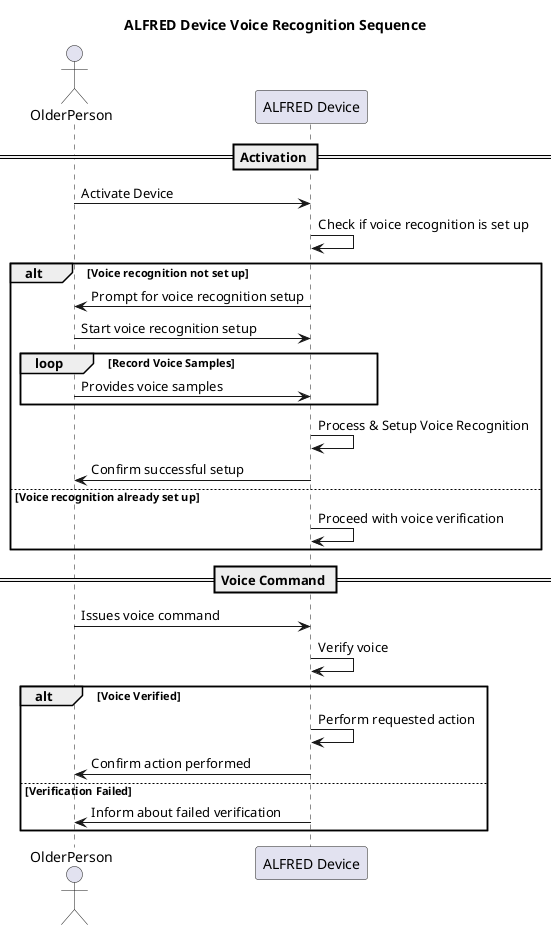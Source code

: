 @startuml
actor olderPerson as "OlderPerson"
participant ALFRED as "ALFRED Device"
title ALFRED Device Voice Recognition Sequence

== Activation ==
olderPerson -> ALFRED: Activate Device
ALFRED -> ALFRED: Check if voice recognition is set up

alt Voice recognition not set up
    ALFRED -> olderPerson: Prompt for voice recognition setup
    olderPerson -> ALFRED: Start voice recognition setup
    loop Record Voice Samples
        olderPerson -> ALFRED: Provides voice samples
    end
    ALFRED -> ALFRED: Process & Setup Voice Recognition
    ALFRED -> olderPerson: Confirm successful setup
else Voice recognition already set up
    ALFRED -> ALFRED: Proceed with voice verification
end

== Voice Command ==
olderPerson -> ALFRED: Issues voice command
ALFRED -> ALFRED: Verify voice
alt Voice Verified
    ALFRED -> ALFRED: Perform requested action
    ALFRED -> olderPerson: Confirm action performed
else Verification Failed
    ALFRED -> olderPerson: Inform about failed verification
end

@enduml
